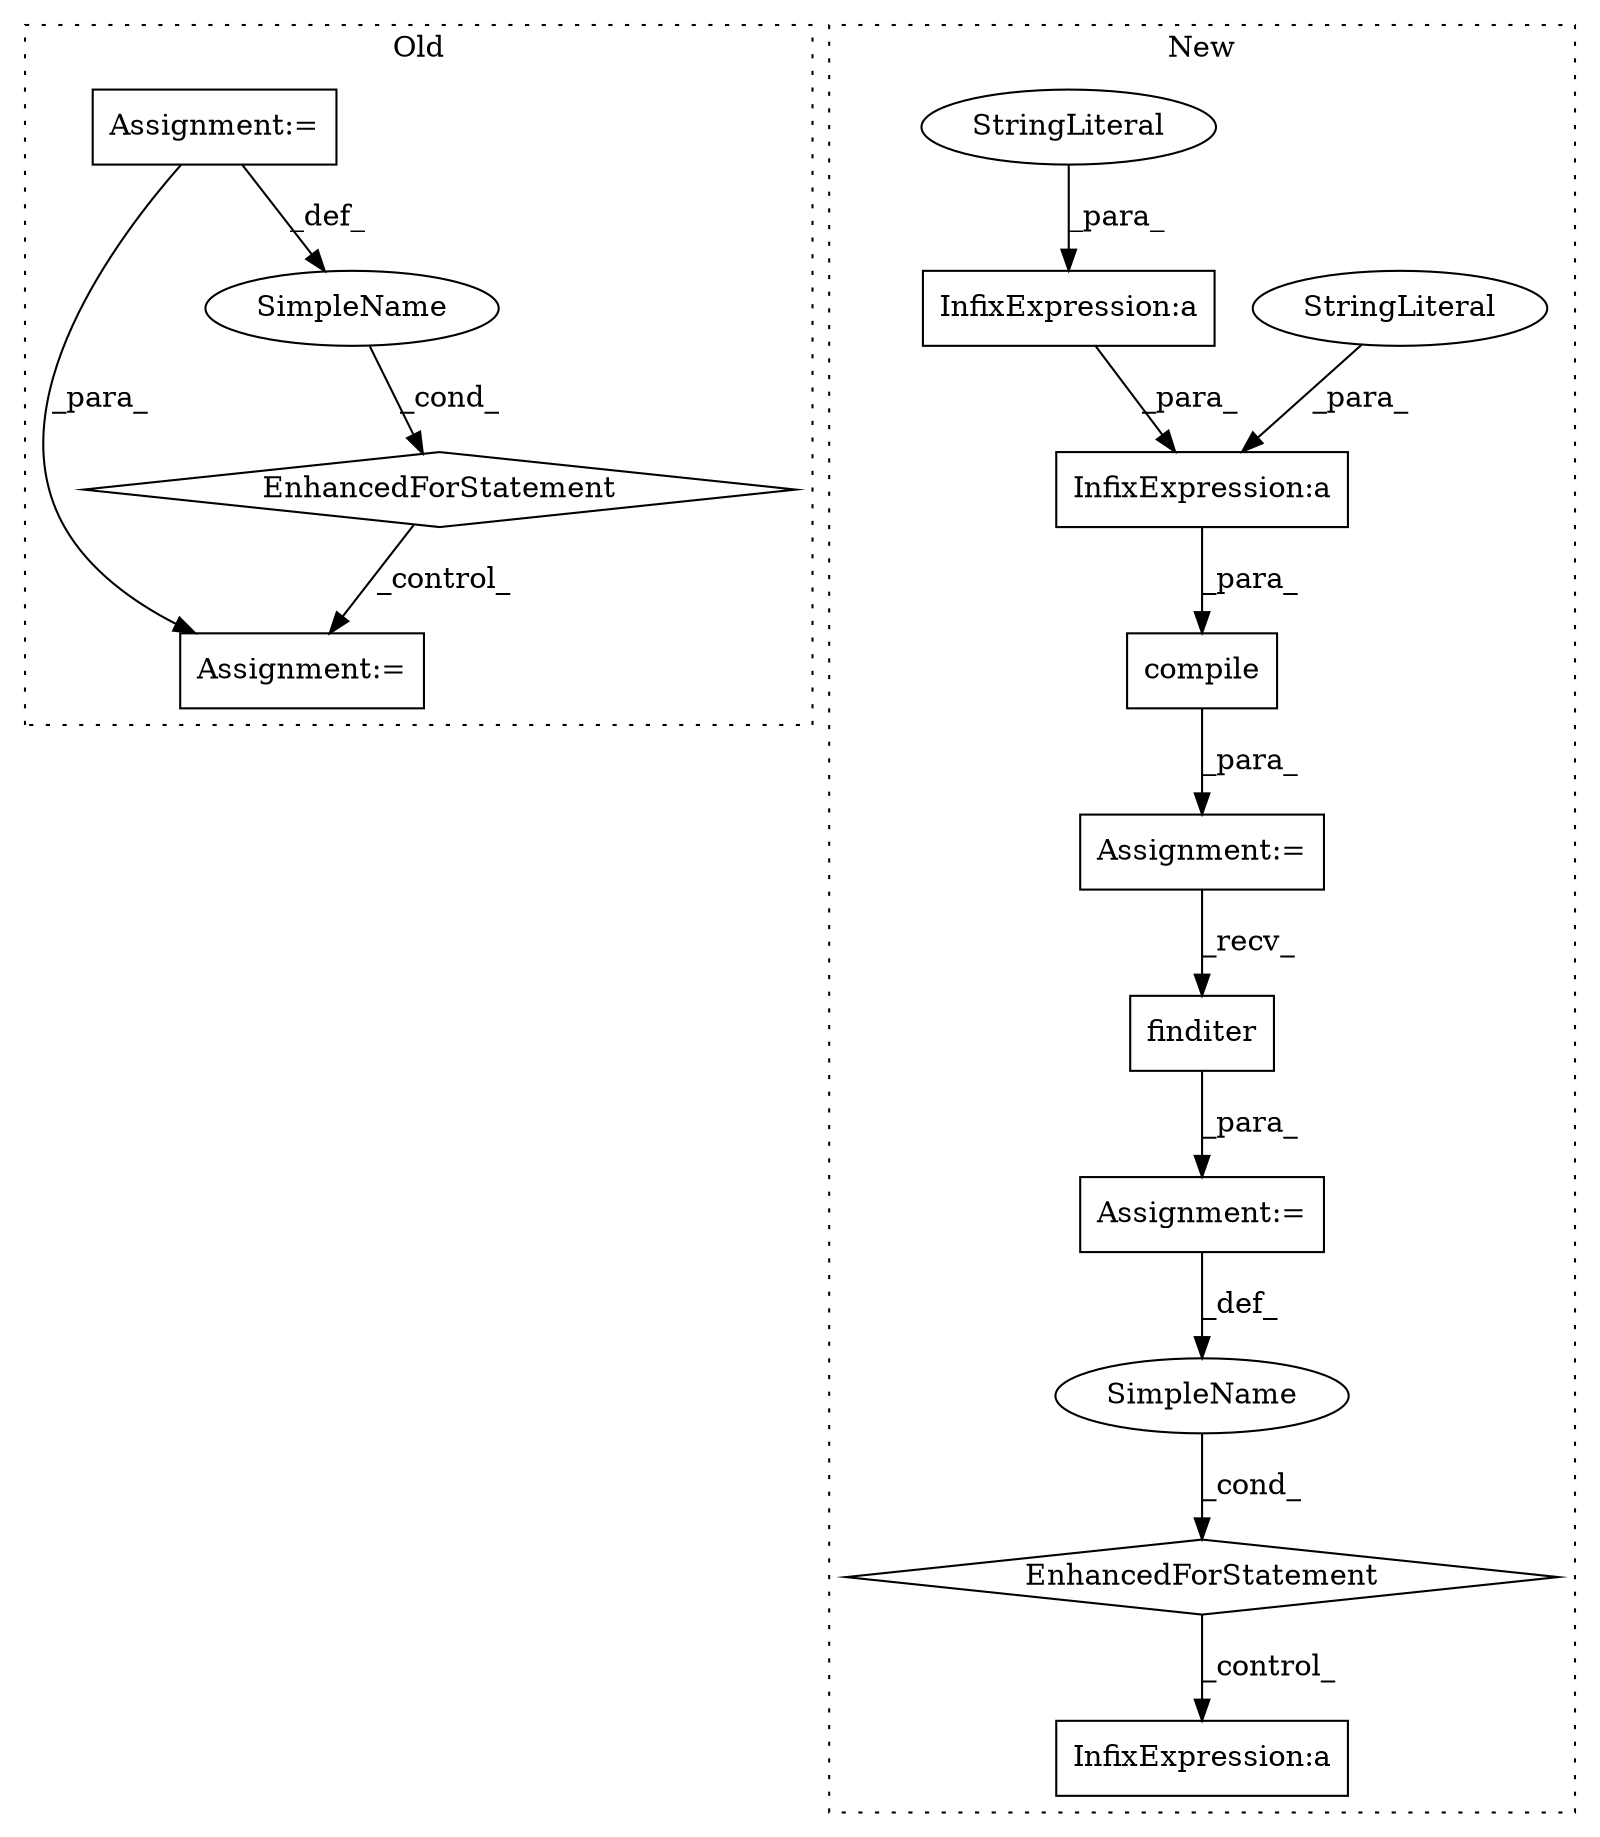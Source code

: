 digraph G {
subgraph cluster0 {
1 [label="EnhancedForStatement" a="70" s="5643,5718" l="53,2" shape="diamond"];
3 [label="Assignment:=" a="7" s="5406" l="1" shape="box"];
4 [label="Assignment:=" a="7" s="6193" l="1" shape="box"];
6 [label="SimpleName" a="42" s="5700" l="7" shape="ellipse"];
label = "Old";
style="dotted";
}
subgraph cluster1 {
2 [label="finditer" a="32" s="5692,5720" l="9,1" shape="box"];
5 [label="Assignment:=" a="7" s="5607,5721" l="53,2" shape="box"];
7 [label="EnhancedForStatement" a="70" s="5607,5721" l="53,2" shape="diamond"];
8 [label="compile" a="32" s="5440,5600" l="8,1" shape="box"];
9 [label="Assignment:=" a="7" s="5436" l="1" shape="box"];
10 [label="InfixExpression:a" a="27" s="6025" l="3" shape="box"];
11 [label="SimpleName" a="42" s="5676" l="5" shape="ellipse"];
12 [label="InfixExpression:a" a="27" s="5550" l="3" shape="box"];
13 [label="StringLiteral" a="45" s="5553" l="18" shape="ellipse"];
14 [label="InfixExpression:a" a="27" s="5526" l="3" shape="box"];
15 [label="StringLiteral" a="45" s="5449" l="77" shape="ellipse"];
label = "New";
style="dotted";
}
1 -> 4 [label="_control_"];
2 -> 5 [label="_para_"];
3 -> 6 [label="_def_"];
3 -> 4 [label="_para_"];
5 -> 11 [label="_def_"];
6 -> 1 [label="_cond_"];
7 -> 10 [label="_control_"];
8 -> 9 [label="_para_"];
9 -> 2 [label="_recv_"];
11 -> 7 [label="_cond_"];
12 -> 8 [label="_para_"];
13 -> 12 [label="_para_"];
14 -> 12 [label="_para_"];
15 -> 14 [label="_para_"];
}